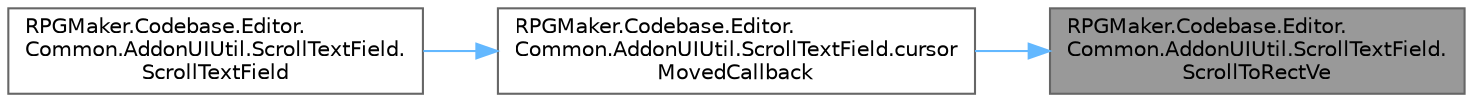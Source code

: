 digraph "RPGMaker.Codebase.Editor.Common.AddonUIUtil.ScrollTextField.ScrollToRectVe"
{
 // LATEX_PDF_SIZE
  bgcolor="transparent";
  edge [fontname=Helvetica,fontsize=10,labelfontname=Helvetica,labelfontsize=10];
  node [fontname=Helvetica,fontsize=10,shape=box,height=0.2,width=0.4];
  rankdir="RL";
  Node1 [id="Node000001",label="RPGMaker.Codebase.Editor.\lCommon.AddonUIUtil.ScrollTextField.\lScrollToRectVe",height=0.2,width=0.4,color="gray40", fillcolor="grey60", style="filled", fontcolor="black",tooltip=" "];
  Node1 -> Node2 [id="edge1_Node000001_Node000002",dir="back",color="steelblue1",style="solid",tooltip=" "];
  Node2 [id="Node000002",label="RPGMaker.Codebase.Editor.\lCommon.AddonUIUtil.ScrollTextField.cursor\lMovedCallback",height=0.2,width=0.4,color="grey40", fillcolor="white", style="filled",URL="$df/dcc/class_r_p_g_maker_1_1_codebase_1_1_editor_1_1_common_1_1_addon_u_i_util_1_1_scroll_text_field.html#a13fc7637c98e69c5f6a417a9c84bb804",tooltip=" "];
  Node2 -> Node3 [id="edge2_Node000002_Node000003",dir="back",color="steelblue1",style="solid",tooltip=" "];
  Node3 [id="Node000003",label="RPGMaker.Codebase.Editor.\lCommon.AddonUIUtil.ScrollTextField.\lScrollTextField",height=0.2,width=0.4,color="grey40", fillcolor="white", style="filled",URL="$df/dcc/class_r_p_g_maker_1_1_codebase_1_1_editor_1_1_common_1_1_addon_u_i_util_1_1_scroll_text_field.html#acae100802d4c6b81475933516599c69e",tooltip=" "];
}
